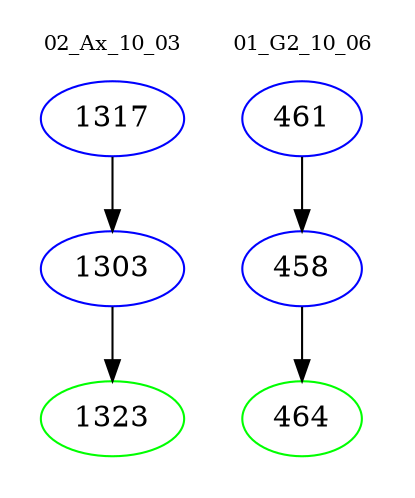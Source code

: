 digraph{
subgraph cluster_0 {
color = white
label = "02_Ax_10_03";
fontsize=10;
T0_1317 [label="1317", color="blue"]
T0_1317 -> T0_1303 [color="black"]
T0_1303 [label="1303", color="blue"]
T0_1303 -> T0_1323 [color="black"]
T0_1323 [label="1323", color="green"]
}
subgraph cluster_1 {
color = white
label = "01_G2_10_06";
fontsize=10;
T1_461 [label="461", color="blue"]
T1_461 -> T1_458 [color="black"]
T1_458 [label="458", color="blue"]
T1_458 -> T1_464 [color="black"]
T1_464 [label="464", color="green"]
}
}
